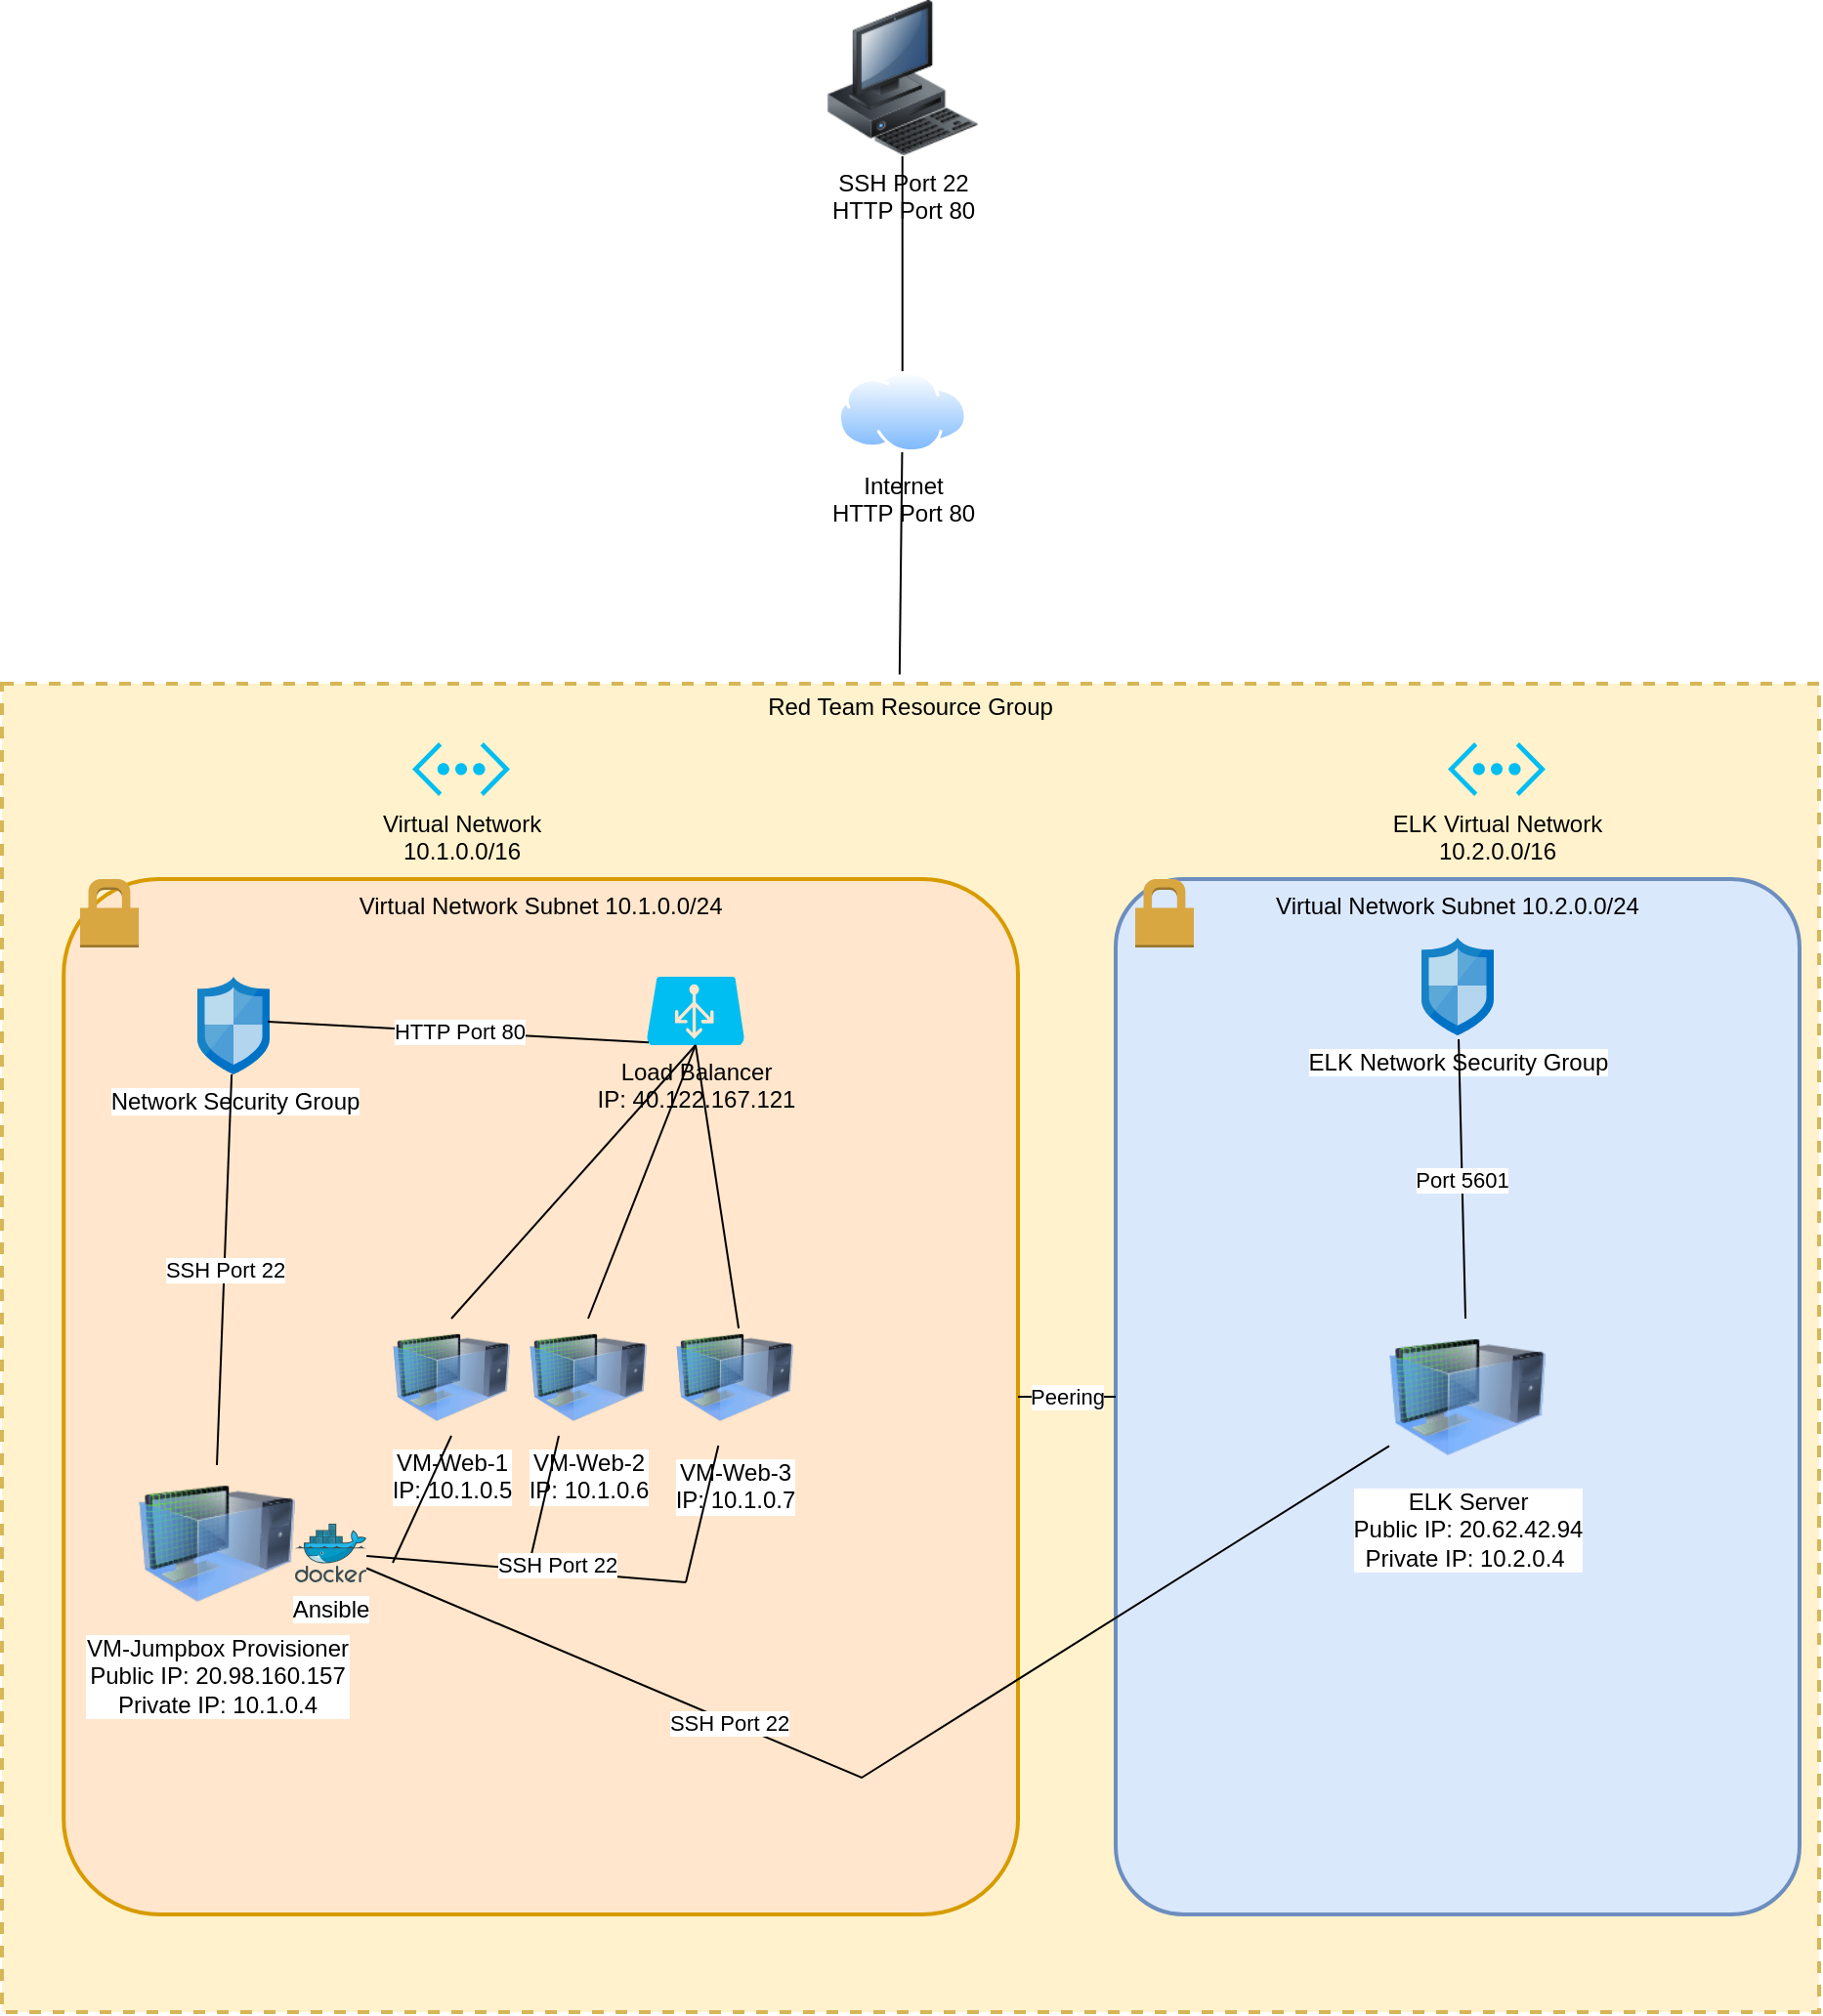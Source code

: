 <mxfile version="19.0.0" type="google"><diagram id="HAGsD-8PLENfE3tyFymr" name="Page-1"><mxGraphModel grid="1" page="1" gridSize="10" guides="1" tooltips="1" connect="1" arrows="1" fold="1" pageScale="1" pageWidth="850" pageHeight="1100" math="0" shadow="0"><root><mxCell id="0"/><mxCell id="1" parent="0"/><mxCell id="r2_sZvkzVXSk2nAvkMif-1" value="SSH Port 22&lt;br&gt;HTTP Port 80" style="image;html=1;image=img/lib/clip_art/computers/Workstation_128x128.png" vertex="1" parent="1"><mxGeometry x="440.86" y="700" width="80" height="80" as="geometry"/></mxCell><mxCell id="r2_sZvkzVXSk2nAvkMif-2" value="Internet&lt;br&gt;HTTP Port 80" style="aspect=fixed;perimeter=ellipsePerimeter;html=1;align=center;shadow=0;dashed=0;spacingTop=3;image;image=img/lib/active_directory/internet_cloud.svg;" vertex="1" parent="1"><mxGeometry x="447.93" y="890" width="65.87" height="41.5" as="geometry"/></mxCell><mxCell id="r2_sZvkzVXSk2nAvkMif-3" value="" style="endArrow=none;html=1;rounded=0;entryX=0.5;entryY=1;entryDx=0;entryDy=0;exitX=0.5;exitY=0;exitDx=0;exitDy=0;" edge="1" parent="1" source="r2_sZvkzVXSk2nAvkMif-2" target="r2_sZvkzVXSk2nAvkMif-1"><mxGeometry width="50" height="50" relative="1" as="geometry"><mxPoint x="400" y="360" as="sourcePoint"/><mxPoint x="450" y="310" as="targetPoint"/><Array as="points"/></mxGeometry></mxCell><mxCell id="r2_sZvkzVXSk2nAvkMif-4" value="" style="endArrow=none;html=1;rounded=0;exitX=0.494;exitY=-0.007;exitDx=0;exitDy=0;exitPerimeter=0;" edge="1" parent="1" source="r2_sZvkzVXSk2nAvkMif-40" target="r2_sZvkzVXSk2nAvkMif-2"><mxGeometry width="50" height="50" relative="1" as="geometry"><mxPoint x="408" y="260" as="sourcePoint"/><mxPoint x="450" y="310" as="targetPoint"/></mxGeometry></mxCell><mxCell id="r2_sZvkzVXSk2nAvkMif-23" value="" style="endArrow=none;html=1;rounded=0;" edge="1" parent="1" target="r2_sZvkzVXSk2nAvkMif-14"><mxGeometry width="50" height="50" relative="1" as="geometry"><mxPoint x="410" y="1520" as="sourcePoint"/><mxPoint x="460" y="580" as="targetPoint"/></mxGeometry></mxCell><mxCell id="r2_sZvkzVXSk2nAvkMif-40" value="Red Team Resource Group" style="fontStyle=0;verticalAlign=top;align=center;spacingTop=-2;fillColor=#fff2cc;rounded=0;whiteSpace=wrap;html=1;strokeColor=#d6b656;strokeWidth=2;dashed=1;container=1;collapsible=0;expand=0;recursiveResize=0;" vertex="1" parent="1"><mxGeometry x="20" y="1050" width="930" height="680" as="geometry"/></mxCell><mxCell id="r2_sZvkzVXSk2nAvkMif-36" value="Virtual Network Subnet 10.1.0.0/24" style="rounded=1;arcSize=10;dashed=0;fillColor=#ffe6cc;strokeWidth=2;verticalAlign=top;strokeColor=#d79b00;" vertex="1" parent="r2_sZvkzVXSk2nAvkMif-40"><mxGeometry x="31.59" y="100" width="488.41" height="530" as="geometry"/></mxCell><mxCell id="r2_sZvkzVXSk2nAvkMif-38" value="Virtual Network Subnet 10.2.0.0/24" style="rounded=1;arcSize=10;dashed=0;fillColor=#dae8fc;strokeWidth=2;verticalAlign=top;strokeColor=#6c8ebf;" vertex="1" parent="r2_sZvkzVXSk2nAvkMif-40"><mxGeometry x="570" y="100" width="350" height="530" as="geometry"/></mxCell><mxCell id="r2_sZvkzVXSk2nAvkMif-39" value="" style="dashed=0;html=1;shape=mxgraph.aws3.permissions;fillColor=#D9A741;gradientColor=none;dashed=0;" vertex="1" parent="r2_sZvkzVXSk2nAvkMif-40"><mxGeometry x="40" y="100" width="30" height="35" as="geometry"/></mxCell><mxCell id="r2_sZvkzVXSk2nAvkMif-37" value="" style="dashed=0;html=1;shape=mxgraph.aws3.permissions;fillColor=#D9A741;gradientColor=none;dashed=0;" vertex="1" parent="r2_sZvkzVXSk2nAvkMif-40"><mxGeometry x="580" y="100" width="30" height="35" as="geometry"/></mxCell><mxCell id="r2_sZvkzVXSk2nAvkMif-10" value="ELK Network Security Group" style="sketch=0;aspect=fixed;html=1;points=[];align=center;image;fontSize=12;image=img/lib/mscae/Network_Security_Groups_Classic.svg;" vertex="1" parent="r2_sZvkzVXSk2nAvkMif-40"><mxGeometry x="726.5" y="130" width="37" height="50" as="geometry"/></mxCell><mxCell id="r2_sZvkzVXSk2nAvkMif-15" value="ELK Server&lt;br&gt;Public IP: 20.62.42.94&lt;br&gt;Private IP: 10.2.0.4&amp;nbsp;" style="image;html=1;image=img/lib/clip_art/computers/Virtual_Machine_128x128.png" vertex="1" parent="r2_sZvkzVXSk2nAvkMif-40"><mxGeometry x="710" y="325" width="80" height="80" as="geometry"/></mxCell><mxCell id="r2_sZvkzVXSk2nAvkMif-28" value="Port 5601" style="endArrow=none;html=1;rounded=0;entryX=0.514;entryY=1.04;entryDx=0;entryDy=0;entryPerimeter=0;" edge="1" parent="r2_sZvkzVXSk2nAvkMif-40" source="r2_sZvkzVXSk2nAvkMif-15" target="r2_sZvkzVXSk2nAvkMif-10"><mxGeometry width="50" height="50" relative="1" as="geometry"><mxPoint x="680" y="-500" as="sourcePoint"/><mxPoint x="730" y="-550" as="targetPoint"/></mxGeometry></mxCell><mxCell id="r2_sZvkzVXSk2nAvkMif-16" value="Ansible" style="sketch=0;aspect=fixed;html=1;points=[];align=center;image;fontSize=12;image=img/lib/mscae/Docker.svg;" vertex="1" parent="r2_sZvkzVXSk2nAvkMif-40"><mxGeometry x="150" y="430" width="36.59" height="30" as="geometry"/></mxCell><mxCell id="r2_sZvkzVXSk2nAvkMif-14" value="VM-Web-3&lt;br&gt;IP: 10.1.0.7" style="image;html=1;image=img/lib/clip_art/computers/Virtual_Machine_128x128.png" vertex="1" parent="r2_sZvkzVXSk2nAvkMif-40"><mxGeometry x="345" y="320" width="60" height="70" as="geometry"/></mxCell><mxCell id="r2_sZvkzVXSk2nAvkMif-13" value="VM-Web-2&lt;br&gt;IP: 10.1.0.6" style="image;html=1;image=img/lib/clip_art/computers/Virtual_Machine_128x128.png" vertex="1" parent="r2_sZvkzVXSk2nAvkMif-40"><mxGeometry x="270" y="325" width="60" height="60" as="geometry"/></mxCell><mxCell id="r2_sZvkzVXSk2nAvkMif-11" value="VM-Web-1&lt;br&gt;IP: 10.1.0.5" style="image;html=1;image=img/lib/clip_art/computers/Virtual_Machine_128x128.png" vertex="1" parent="r2_sZvkzVXSk2nAvkMif-40"><mxGeometry x="200" y="325" width="60" height="60" as="geometry"/></mxCell><mxCell id="r2_sZvkzVXSk2nAvkMif-41" style="edgeStyle=orthogonalEdgeStyle;rounded=0;orthogonalLoop=1;jettySize=auto;html=1;exitX=0.5;exitY=1;exitDx=0;exitDy=0;" edge="1" parent="r2_sZvkzVXSk2nAvkMif-40" source="r2_sZvkzVXSk2nAvkMif-14" target="r2_sZvkzVXSk2nAvkMif-14"><mxGeometry relative="1" as="geometry"/></mxCell><mxCell id="r2_sZvkzVXSk2nAvkMif-17" value="Load Balancer&lt;br&gt;IP: 40.122.167.121" style="verticalLabelPosition=bottom;html=1;verticalAlign=top;align=center;strokeColor=none;fillColor=#00BEF2;shape=mxgraph.azure.azure_load_balancer;" vertex="1" parent="r2_sZvkzVXSk2nAvkMif-40"><mxGeometry x="330" y="150" width="50" height="35" as="geometry"/></mxCell><mxCell id="r2_sZvkzVXSk2nAvkMif-29" value="" style="endArrow=none;html=1;rounded=0;exitX=0.5;exitY=0;exitDx=0;exitDy=0;entryX=0.5;entryY=1;entryDx=0;entryDy=0;entryPerimeter=0;" edge="1" parent="r2_sZvkzVXSk2nAvkMif-40" source="r2_sZvkzVXSk2nAvkMif-11" target="r2_sZvkzVXSk2nAvkMif-17"><mxGeometry width="50" height="50" relative="1" as="geometry"><mxPoint x="240" y="-570" as="sourcePoint"/><mxPoint x="290" y="-620" as="targetPoint"/></mxGeometry></mxCell><mxCell id="r2_sZvkzVXSk2nAvkMif-31" value="" style="endArrow=none;html=1;rounded=0;exitX=0.534;exitY=0.143;exitDx=0;exitDy=0;exitPerimeter=0;entryX=0.5;entryY=1;entryDx=0;entryDy=0;entryPerimeter=0;" edge="1" parent="r2_sZvkzVXSk2nAvkMif-40" source="r2_sZvkzVXSk2nAvkMif-14" target="r2_sZvkzVXSk2nAvkMif-17"><mxGeometry width="50" height="50" relative="1" as="geometry"><mxPoint x="340" y="-560" as="sourcePoint"/><mxPoint x="310" y="-650" as="targetPoint"/></mxGeometry></mxCell><mxCell id="r2_sZvkzVXSk2nAvkMif-30" value="" style="endArrow=none;html=1;rounded=0;exitX=0.5;exitY=0;exitDx=0;exitDy=0;entryX=0.5;entryY=1;entryDx=0;entryDy=0;entryPerimeter=0;" edge="1" parent="r2_sZvkzVXSk2nAvkMif-40" source="r2_sZvkzVXSk2nAvkMif-13" target="r2_sZvkzVXSk2nAvkMif-17"><mxGeometry width="50" height="50" relative="1" as="geometry"><mxPoint x="280" y="-560" as="sourcePoint"/><mxPoint x="310" y="-650" as="targetPoint"/></mxGeometry></mxCell><mxCell id="r2_sZvkzVXSk2nAvkMif-12" value="VM-Jumpbox Provisioner&lt;br&gt;Public IP: 20.98.160.157&lt;br&gt;Private IP: 10.1.0.4" style="image;html=1;image=img/lib/clip_art/computers/Virtual_Machine_128x128.png" vertex="1" parent="r2_sZvkzVXSk2nAvkMif-40"><mxGeometry x="70" y="400" width="80" height="80" as="geometry"/></mxCell><mxCell id="r2_sZvkzVXSk2nAvkMif-9" value="Network Security Group" style="sketch=0;aspect=fixed;html=1;points=[];align=center;image;fontSize=12;image=img/lib/mscae/Network_Security_Groups_Classic.svg;" vertex="1" parent="r2_sZvkzVXSk2nAvkMif-40"><mxGeometry x="100" y="150" width="37" height="50" as="geometry"/></mxCell><mxCell id="r2_sZvkzVXSk2nAvkMif-18" value="HTTP Port 80" style="endArrow=none;html=1;rounded=0;entryX=0.973;entryY=0.46;entryDx=0;entryDy=0;entryPerimeter=0;exitX=0.02;exitY=0.96;exitDx=0;exitDy=0;exitPerimeter=0;" edge="1" parent="r2_sZvkzVXSk2nAvkMif-40" source="r2_sZvkzVXSk2nAvkMif-17" target="r2_sZvkzVXSk2nAvkMif-9"><mxGeometry width="50" height="50" relative="1" as="geometry"><mxPoint x="380" y="-540" as="sourcePoint"/><mxPoint x="430" y="-590" as="targetPoint"/><Array as="points"/></mxGeometry></mxCell><mxCell id="r2_sZvkzVXSk2nAvkMif-19" value="SSH Port 22" style="endArrow=none;html=1;rounded=0;exitX=0.5;exitY=0;exitDx=0;exitDy=0;" edge="1" parent="r2_sZvkzVXSk2nAvkMif-40" source="r2_sZvkzVXSk2nAvkMif-12" target="r2_sZvkzVXSk2nAvkMif-9"><mxGeometry width="50" height="50" relative="1" as="geometry"><mxPoint x="380" y="-540" as="sourcePoint"/><mxPoint x="430" y="-590" as="targetPoint"/></mxGeometry></mxCell><mxCell id="r2_sZvkzVXSk2nAvkMif-5" value="Virtual Network&lt;br&gt;10.1.0.0/16" style="verticalLabelPosition=bottom;html=1;verticalAlign=top;align=center;strokeColor=none;fillColor=#00BEF2;shape=mxgraph.azure.virtual_network;pointerEvents=1;" vertex="1" parent="r2_sZvkzVXSk2nAvkMif-40"><mxGeometry x="210" y="30" width="50" height="27.5" as="geometry"/></mxCell><mxCell id="r2_sZvkzVXSk2nAvkMif-8" value="ELK Virtual Network&lt;br&gt;10.2.0.0/16" style="verticalLabelPosition=bottom;html=1;verticalAlign=top;align=center;strokeColor=none;fillColor=#00BEF2;shape=mxgraph.azure.virtual_network;pointerEvents=1;" vertex="1" parent="r2_sZvkzVXSk2nAvkMif-40"><mxGeometry x="740" y="30" width="50" height="27.5" as="geometry"/></mxCell><mxCell id="r2_sZvkzVXSk2nAvkMif-42" value="Peering" style="endArrow=none;html=1;rounded=0;exitX=1;exitY=0.5;exitDx=0;exitDy=0;entryX=0;entryY=0.5;entryDx=0;entryDy=0;" edge="1" parent="r2_sZvkzVXSk2nAvkMif-40" source="r2_sZvkzVXSk2nAvkMif-36" target="r2_sZvkzVXSk2nAvkMif-38"><mxGeometry width="50" height="50" relative="1" as="geometry"><mxPoint x="350" y="640" as="sourcePoint"/><mxPoint x="610.711" y="1415" as="targetPoint"/></mxGeometry></mxCell><mxCell id="r2_sZvkzVXSk2nAvkMif-43" value="" style="endArrow=none;html=1;rounded=0;entryX=0.5;entryY=1;entryDx=0;entryDy=0;" edge="1" parent="r2_sZvkzVXSk2nAvkMif-40" target="r2_sZvkzVXSk2nAvkMif-11"><mxGeometry width="50" height="50" relative="1" as="geometry"><mxPoint x="200" y="450" as="sourcePoint"/><mxPoint x="250" y="400" as="targetPoint"/></mxGeometry></mxCell><mxCell id="r2_sZvkzVXSk2nAvkMif-45" value="" style="endArrow=none;html=1;rounded=0;entryX=0.25;entryY=1;entryDx=0;entryDy=0;" edge="1" parent="r2_sZvkzVXSk2nAvkMif-40" target="r2_sZvkzVXSk2nAvkMif-13"><mxGeometry width="50" height="50" relative="1" as="geometry"><mxPoint x="270" y="450" as="sourcePoint"/><mxPoint x="310" y="410" as="targetPoint"/></mxGeometry></mxCell><mxCell id="r2_sZvkzVXSk2nAvkMif-46" value="" style="endArrow=none;html=1;rounded=0;" edge="1" parent="r2_sZvkzVXSk2nAvkMif-40" target="r2_sZvkzVXSk2nAvkMif-14"><mxGeometry width="50" height="50" relative="1" as="geometry"><mxPoint x="350" y="460" as="sourcePoint"/><mxPoint x="390" y="420" as="targetPoint"/></mxGeometry></mxCell><mxCell id="r2_sZvkzVXSk2nAvkMif-47" value="" style="endArrow=none;html=1;rounded=0;" edge="1" parent="r2_sZvkzVXSk2nAvkMif-40" source="r2_sZvkzVXSk2nAvkMif-16"><mxGeometry width="50" height="50" relative="1" as="geometry"><mxPoint x="220" y="510" as="sourcePoint"/><mxPoint x="350" y="460" as="targetPoint"/></mxGeometry></mxCell><mxCell id="r2_sZvkzVXSk2nAvkMif-48" value="SSH Port 22" style="edgeLabel;html=1;align=center;verticalAlign=middle;resizable=0;points=[];" connectable="0" vertex="1" parent="r2_sZvkzVXSk2nAvkMif-47"><mxGeometry x="0.189" y="4" relative="1" as="geometry"><mxPoint as="offset"/></mxGeometry></mxCell><mxCell id="r2_sZvkzVXSk2nAvkMif-51" value="" style="endArrow=none;html=1;rounded=0;" edge="1" parent="r2_sZvkzVXSk2nAvkMif-40" source="r2_sZvkzVXSk2nAvkMif-16" target="r2_sZvkzVXSk2nAvkMif-15"><mxGeometry width="50" height="50" relative="1" as="geometry"><mxPoint x="350" y="810" as="sourcePoint"/><mxPoint x="400" y="760" as="targetPoint"/><Array as="points"><mxPoint x="440" y="560"/></Array></mxGeometry></mxCell><mxCell id="r2_sZvkzVXSk2nAvkMif-52" value="SSH Port 22" style="edgeLabel;html=1;align=center;verticalAlign=middle;resizable=0;points=[];" connectable="0" vertex="1" parent="r2_sZvkzVXSk2nAvkMif-51"><mxGeometry x="-0.324" y="-1" relative="1" as="geometry"><mxPoint as="offset"/></mxGeometry></mxCell></root></mxGraphModel></diagram></mxfile>